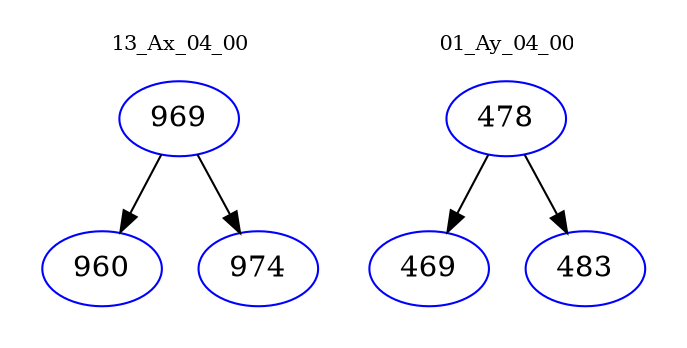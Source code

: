 digraph{
subgraph cluster_0 {
color = white
label = "13_Ax_04_00";
fontsize=10;
T0_969 [label="969", color="blue"]
T0_969 -> T0_960 [color="black"]
T0_960 [label="960", color="blue"]
T0_969 -> T0_974 [color="black"]
T0_974 [label="974", color="blue"]
}
subgraph cluster_1 {
color = white
label = "01_Ay_04_00";
fontsize=10;
T1_478 [label="478", color="blue"]
T1_478 -> T1_469 [color="black"]
T1_469 [label="469", color="blue"]
T1_478 -> T1_483 [color="black"]
T1_483 [label="483", color="blue"]
}
}
